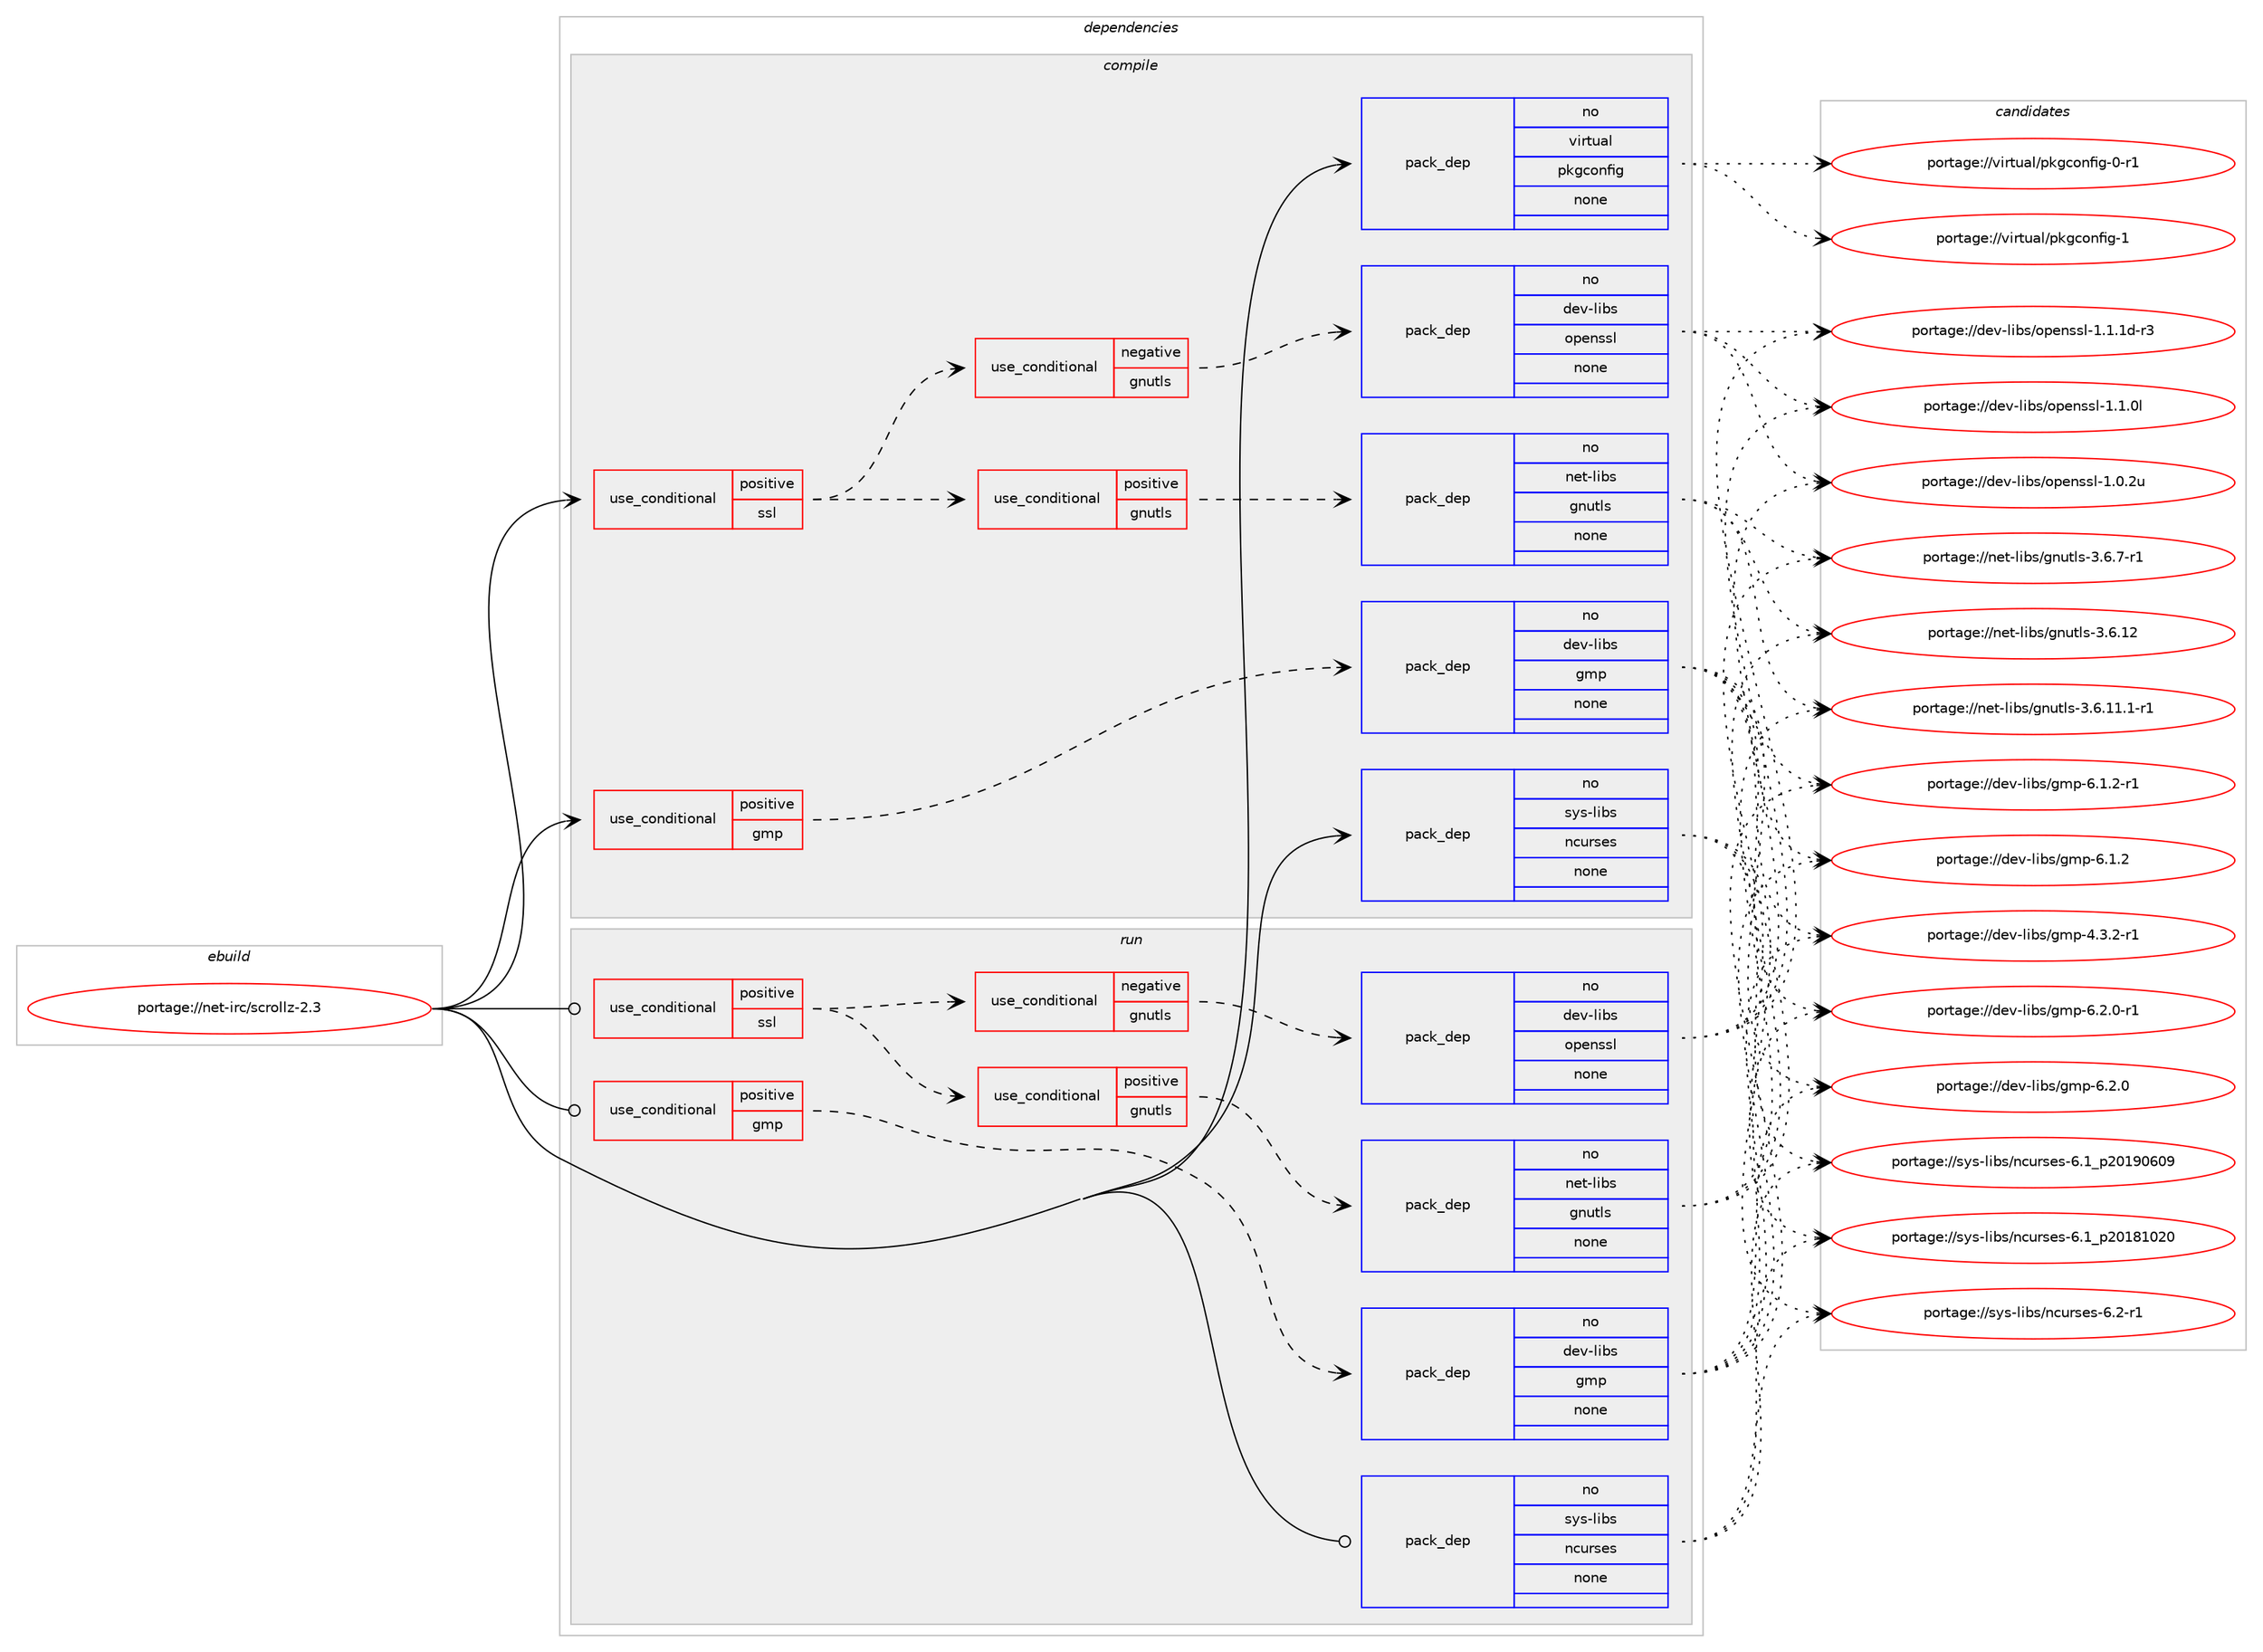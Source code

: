 digraph prolog {

# *************
# Graph options
# *************

newrank=true;
concentrate=true;
compound=true;
graph [rankdir=LR,fontname=Helvetica,fontsize=10,ranksep=1.5];#, ranksep=2.5, nodesep=0.2];
edge  [arrowhead=vee];
node  [fontname=Helvetica,fontsize=10];

# **********
# The ebuild
# **********

subgraph cluster_leftcol {
color=gray;
rank=same;
label=<<i>ebuild</i>>;
id [label="portage://net-irc/scrollz-2.3", color=red, width=4, href="../net-irc/scrollz-2.3.svg"];
}

# ****************
# The dependencies
# ****************

subgraph cluster_midcol {
color=gray;
label=<<i>dependencies</i>>;
subgraph cluster_compile {
fillcolor="#eeeeee";
style=filled;
label=<<i>compile</i>>;
subgraph cond26728 {
dependency125556 [label=<<TABLE BORDER="0" CELLBORDER="1" CELLSPACING="0" CELLPADDING="4"><TR><TD ROWSPAN="3" CELLPADDING="10">use_conditional</TD></TR><TR><TD>positive</TD></TR><TR><TD>gmp</TD></TR></TABLE>>, shape=none, color=red];
subgraph pack96650 {
dependency125557 [label=<<TABLE BORDER="0" CELLBORDER="1" CELLSPACING="0" CELLPADDING="4" WIDTH="220"><TR><TD ROWSPAN="6" CELLPADDING="30">pack_dep</TD></TR><TR><TD WIDTH="110">no</TD></TR><TR><TD>dev-libs</TD></TR><TR><TD>gmp</TD></TR><TR><TD>none</TD></TR><TR><TD></TD></TR></TABLE>>, shape=none, color=blue];
}
dependency125556:e -> dependency125557:w [weight=20,style="dashed",arrowhead="vee"];
}
id:e -> dependency125556:w [weight=20,style="solid",arrowhead="vee"];
subgraph cond26729 {
dependency125558 [label=<<TABLE BORDER="0" CELLBORDER="1" CELLSPACING="0" CELLPADDING="4"><TR><TD ROWSPAN="3" CELLPADDING="10">use_conditional</TD></TR><TR><TD>positive</TD></TR><TR><TD>ssl</TD></TR></TABLE>>, shape=none, color=red];
subgraph cond26730 {
dependency125559 [label=<<TABLE BORDER="0" CELLBORDER="1" CELLSPACING="0" CELLPADDING="4"><TR><TD ROWSPAN="3" CELLPADDING="10">use_conditional</TD></TR><TR><TD>positive</TD></TR><TR><TD>gnutls</TD></TR></TABLE>>, shape=none, color=red];
subgraph pack96651 {
dependency125560 [label=<<TABLE BORDER="0" CELLBORDER="1" CELLSPACING="0" CELLPADDING="4" WIDTH="220"><TR><TD ROWSPAN="6" CELLPADDING="30">pack_dep</TD></TR><TR><TD WIDTH="110">no</TD></TR><TR><TD>net-libs</TD></TR><TR><TD>gnutls</TD></TR><TR><TD>none</TD></TR><TR><TD></TD></TR></TABLE>>, shape=none, color=blue];
}
dependency125559:e -> dependency125560:w [weight=20,style="dashed",arrowhead="vee"];
}
dependency125558:e -> dependency125559:w [weight=20,style="dashed",arrowhead="vee"];
subgraph cond26731 {
dependency125561 [label=<<TABLE BORDER="0" CELLBORDER="1" CELLSPACING="0" CELLPADDING="4"><TR><TD ROWSPAN="3" CELLPADDING="10">use_conditional</TD></TR><TR><TD>negative</TD></TR><TR><TD>gnutls</TD></TR></TABLE>>, shape=none, color=red];
subgraph pack96652 {
dependency125562 [label=<<TABLE BORDER="0" CELLBORDER="1" CELLSPACING="0" CELLPADDING="4" WIDTH="220"><TR><TD ROWSPAN="6" CELLPADDING="30">pack_dep</TD></TR><TR><TD WIDTH="110">no</TD></TR><TR><TD>dev-libs</TD></TR><TR><TD>openssl</TD></TR><TR><TD>none</TD></TR><TR><TD></TD></TR></TABLE>>, shape=none, color=blue];
}
dependency125561:e -> dependency125562:w [weight=20,style="dashed",arrowhead="vee"];
}
dependency125558:e -> dependency125561:w [weight=20,style="dashed",arrowhead="vee"];
}
id:e -> dependency125558:w [weight=20,style="solid",arrowhead="vee"];
subgraph pack96653 {
dependency125563 [label=<<TABLE BORDER="0" CELLBORDER="1" CELLSPACING="0" CELLPADDING="4" WIDTH="220"><TR><TD ROWSPAN="6" CELLPADDING="30">pack_dep</TD></TR><TR><TD WIDTH="110">no</TD></TR><TR><TD>sys-libs</TD></TR><TR><TD>ncurses</TD></TR><TR><TD>none</TD></TR><TR><TD></TD></TR></TABLE>>, shape=none, color=blue];
}
id:e -> dependency125563:w [weight=20,style="solid",arrowhead="vee"];
subgraph pack96654 {
dependency125564 [label=<<TABLE BORDER="0" CELLBORDER="1" CELLSPACING="0" CELLPADDING="4" WIDTH="220"><TR><TD ROWSPAN="6" CELLPADDING="30">pack_dep</TD></TR><TR><TD WIDTH="110">no</TD></TR><TR><TD>virtual</TD></TR><TR><TD>pkgconfig</TD></TR><TR><TD>none</TD></TR><TR><TD></TD></TR></TABLE>>, shape=none, color=blue];
}
id:e -> dependency125564:w [weight=20,style="solid",arrowhead="vee"];
}
subgraph cluster_compileandrun {
fillcolor="#eeeeee";
style=filled;
label=<<i>compile and run</i>>;
}
subgraph cluster_run {
fillcolor="#eeeeee";
style=filled;
label=<<i>run</i>>;
subgraph cond26732 {
dependency125565 [label=<<TABLE BORDER="0" CELLBORDER="1" CELLSPACING="0" CELLPADDING="4"><TR><TD ROWSPAN="3" CELLPADDING="10">use_conditional</TD></TR><TR><TD>positive</TD></TR><TR><TD>gmp</TD></TR></TABLE>>, shape=none, color=red];
subgraph pack96655 {
dependency125566 [label=<<TABLE BORDER="0" CELLBORDER="1" CELLSPACING="0" CELLPADDING="4" WIDTH="220"><TR><TD ROWSPAN="6" CELLPADDING="30">pack_dep</TD></TR><TR><TD WIDTH="110">no</TD></TR><TR><TD>dev-libs</TD></TR><TR><TD>gmp</TD></TR><TR><TD>none</TD></TR><TR><TD></TD></TR></TABLE>>, shape=none, color=blue];
}
dependency125565:e -> dependency125566:w [weight=20,style="dashed",arrowhead="vee"];
}
id:e -> dependency125565:w [weight=20,style="solid",arrowhead="odot"];
subgraph cond26733 {
dependency125567 [label=<<TABLE BORDER="0" CELLBORDER="1" CELLSPACING="0" CELLPADDING="4"><TR><TD ROWSPAN="3" CELLPADDING="10">use_conditional</TD></TR><TR><TD>positive</TD></TR><TR><TD>ssl</TD></TR></TABLE>>, shape=none, color=red];
subgraph cond26734 {
dependency125568 [label=<<TABLE BORDER="0" CELLBORDER="1" CELLSPACING="0" CELLPADDING="4"><TR><TD ROWSPAN="3" CELLPADDING="10">use_conditional</TD></TR><TR><TD>positive</TD></TR><TR><TD>gnutls</TD></TR></TABLE>>, shape=none, color=red];
subgraph pack96656 {
dependency125569 [label=<<TABLE BORDER="0" CELLBORDER="1" CELLSPACING="0" CELLPADDING="4" WIDTH="220"><TR><TD ROWSPAN="6" CELLPADDING="30">pack_dep</TD></TR><TR><TD WIDTH="110">no</TD></TR><TR><TD>net-libs</TD></TR><TR><TD>gnutls</TD></TR><TR><TD>none</TD></TR><TR><TD></TD></TR></TABLE>>, shape=none, color=blue];
}
dependency125568:e -> dependency125569:w [weight=20,style="dashed",arrowhead="vee"];
}
dependency125567:e -> dependency125568:w [weight=20,style="dashed",arrowhead="vee"];
subgraph cond26735 {
dependency125570 [label=<<TABLE BORDER="0" CELLBORDER="1" CELLSPACING="0" CELLPADDING="4"><TR><TD ROWSPAN="3" CELLPADDING="10">use_conditional</TD></TR><TR><TD>negative</TD></TR><TR><TD>gnutls</TD></TR></TABLE>>, shape=none, color=red];
subgraph pack96657 {
dependency125571 [label=<<TABLE BORDER="0" CELLBORDER="1" CELLSPACING="0" CELLPADDING="4" WIDTH="220"><TR><TD ROWSPAN="6" CELLPADDING="30">pack_dep</TD></TR><TR><TD WIDTH="110">no</TD></TR><TR><TD>dev-libs</TD></TR><TR><TD>openssl</TD></TR><TR><TD>none</TD></TR><TR><TD></TD></TR></TABLE>>, shape=none, color=blue];
}
dependency125570:e -> dependency125571:w [weight=20,style="dashed",arrowhead="vee"];
}
dependency125567:e -> dependency125570:w [weight=20,style="dashed",arrowhead="vee"];
}
id:e -> dependency125567:w [weight=20,style="solid",arrowhead="odot"];
subgraph pack96658 {
dependency125572 [label=<<TABLE BORDER="0" CELLBORDER="1" CELLSPACING="0" CELLPADDING="4" WIDTH="220"><TR><TD ROWSPAN="6" CELLPADDING="30">pack_dep</TD></TR><TR><TD WIDTH="110">no</TD></TR><TR><TD>sys-libs</TD></TR><TR><TD>ncurses</TD></TR><TR><TD>none</TD></TR><TR><TD></TD></TR></TABLE>>, shape=none, color=blue];
}
id:e -> dependency125572:w [weight=20,style="solid",arrowhead="odot"];
}
}

# **************
# The candidates
# **************

subgraph cluster_choices {
rank=same;
color=gray;
label=<<i>candidates</i>>;

subgraph choice96650 {
color=black;
nodesep=1;
choice1001011184510810598115471031091124554465046484511449 [label="portage://dev-libs/gmp-6.2.0-r1", color=red, width=4,href="../dev-libs/gmp-6.2.0-r1.svg"];
choice100101118451081059811547103109112455446504648 [label="portage://dev-libs/gmp-6.2.0", color=red, width=4,href="../dev-libs/gmp-6.2.0.svg"];
choice1001011184510810598115471031091124554464946504511449 [label="portage://dev-libs/gmp-6.1.2-r1", color=red, width=4,href="../dev-libs/gmp-6.1.2-r1.svg"];
choice100101118451081059811547103109112455446494650 [label="portage://dev-libs/gmp-6.1.2", color=red, width=4,href="../dev-libs/gmp-6.1.2.svg"];
choice1001011184510810598115471031091124552465146504511449 [label="portage://dev-libs/gmp-4.3.2-r1", color=red, width=4,href="../dev-libs/gmp-4.3.2-r1.svg"];
dependency125557:e -> choice1001011184510810598115471031091124554465046484511449:w [style=dotted,weight="100"];
dependency125557:e -> choice100101118451081059811547103109112455446504648:w [style=dotted,weight="100"];
dependency125557:e -> choice1001011184510810598115471031091124554464946504511449:w [style=dotted,weight="100"];
dependency125557:e -> choice100101118451081059811547103109112455446494650:w [style=dotted,weight="100"];
dependency125557:e -> choice1001011184510810598115471031091124552465146504511449:w [style=dotted,weight="100"];
}
subgraph choice96651 {
color=black;
nodesep=1;
choice1101011164510810598115471031101171161081154551465446554511449 [label="portage://net-libs/gnutls-3.6.7-r1", color=red, width=4,href="../net-libs/gnutls-3.6.7-r1.svg"];
choice11010111645108105981154710311011711610811545514654464950 [label="portage://net-libs/gnutls-3.6.12", color=red, width=4,href="../net-libs/gnutls-3.6.12.svg"];
choice1101011164510810598115471031101171161081154551465446494946494511449 [label="portage://net-libs/gnutls-3.6.11.1-r1", color=red, width=4,href="../net-libs/gnutls-3.6.11.1-r1.svg"];
dependency125560:e -> choice1101011164510810598115471031101171161081154551465446554511449:w [style=dotted,weight="100"];
dependency125560:e -> choice11010111645108105981154710311011711610811545514654464950:w [style=dotted,weight="100"];
dependency125560:e -> choice1101011164510810598115471031101171161081154551465446494946494511449:w [style=dotted,weight="100"];
}
subgraph choice96652 {
color=black;
nodesep=1;
choice1001011184510810598115471111121011101151151084549464946491004511451 [label="portage://dev-libs/openssl-1.1.1d-r3", color=red, width=4,href="../dev-libs/openssl-1.1.1d-r3.svg"];
choice100101118451081059811547111112101110115115108454946494648108 [label="portage://dev-libs/openssl-1.1.0l", color=red, width=4,href="../dev-libs/openssl-1.1.0l.svg"];
choice100101118451081059811547111112101110115115108454946484650117 [label="portage://dev-libs/openssl-1.0.2u", color=red, width=4,href="../dev-libs/openssl-1.0.2u.svg"];
dependency125562:e -> choice1001011184510810598115471111121011101151151084549464946491004511451:w [style=dotted,weight="100"];
dependency125562:e -> choice100101118451081059811547111112101110115115108454946494648108:w [style=dotted,weight="100"];
dependency125562:e -> choice100101118451081059811547111112101110115115108454946484650117:w [style=dotted,weight="100"];
}
subgraph choice96653 {
color=black;
nodesep=1;
choice11512111545108105981154711099117114115101115455446504511449 [label="portage://sys-libs/ncurses-6.2-r1", color=red, width=4,href="../sys-libs/ncurses-6.2-r1.svg"];
choice1151211154510810598115471109911711411510111545544649951125048495748544857 [label="portage://sys-libs/ncurses-6.1_p20190609", color=red, width=4,href="../sys-libs/ncurses-6.1_p20190609.svg"];
choice1151211154510810598115471109911711411510111545544649951125048495649485048 [label="portage://sys-libs/ncurses-6.1_p20181020", color=red, width=4,href="../sys-libs/ncurses-6.1_p20181020.svg"];
dependency125563:e -> choice11512111545108105981154711099117114115101115455446504511449:w [style=dotted,weight="100"];
dependency125563:e -> choice1151211154510810598115471109911711411510111545544649951125048495748544857:w [style=dotted,weight="100"];
dependency125563:e -> choice1151211154510810598115471109911711411510111545544649951125048495649485048:w [style=dotted,weight="100"];
}
subgraph choice96654 {
color=black;
nodesep=1;
choice1181051141161179710847112107103991111101021051034549 [label="portage://virtual/pkgconfig-1", color=red, width=4,href="../virtual/pkgconfig-1.svg"];
choice11810511411611797108471121071039911111010210510345484511449 [label="portage://virtual/pkgconfig-0-r1", color=red, width=4,href="../virtual/pkgconfig-0-r1.svg"];
dependency125564:e -> choice1181051141161179710847112107103991111101021051034549:w [style=dotted,weight="100"];
dependency125564:e -> choice11810511411611797108471121071039911111010210510345484511449:w [style=dotted,weight="100"];
}
subgraph choice96655 {
color=black;
nodesep=1;
choice1001011184510810598115471031091124554465046484511449 [label="portage://dev-libs/gmp-6.2.0-r1", color=red, width=4,href="../dev-libs/gmp-6.2.0-r1.svg"];
choice100101118451081059811547103109112455446504648 [label="portage://dev-libs/gmp-6.2.0", color=red, width=4,href="../dev-libs/gmp-6.2.0.svg"];
choice1001011184510810598115471031091124554464946504511449 [label="portage://dev-libs/gmp-6.1.2-r1", color=red, width=4,href="../dev-libs/gmp-6.1.2-r1.svg"];
choice100101118451081059811547103109112455446494650 [label="portage://dev-libs/gmp-6.1.2", color=red, width=4,href="../dev-libs/gmp-6.1.2.svg"];
choice1001011184510810598115471031091124552465146504511449 [label="portage://dev-libs/gmp-4.3.2-r1", color=red, width=4,href="../dev-libs/gmp-4.3.2-r1.svg"];
dependency125566:e -> choice1001011184510810598115471031091124554465046484511449:w [style=dotted,weight="100"];
dependency125566:e -> choice100101118451081059811547103109112455446504648:w [style=dotted,weight="100"];
dependency125566:e -> choice1001011184510810598115471031091124554464946504511449:w [style=dotted,weight="100"];
dependency125566:e -> choice100101118451081059811547103109112455446494650:w [style=dotted,weight="100"];
dependency125566:e -> choice1001011184510810598115471031091124552465146504511449:w [style=dotted,weight="100"];
}
subgraph choice96656 {
color=black;
nodesep=1;
choice1101011164510810598115471031101171161081154551465446554511449 [label="portage://net-libs/gnutls-3.6.7-r1", color=red, width=4,href="../net-libs/gnutls-3.6.7-r1.svg"];
choice11010111645108105981154710311011711610811545514654464950 [label="portage://net-libs/gnutls-3.6.12", color=red, width=4,href="../net-libs/gnutls-3.6.12.svg"];
choice1101011164510810598115471031101171161081154551465446494946494511449 [label="portage://net-libs/gnutls-3.6.11.1-r1", color=red, width=4,href="../net-libs/gnutls-3.6.11.1-r1.svg"];
dependency125569:e -> choice1101011164510810598115471031101171161081154551465446554511449:w [style=dotted,weight="100"];
dependency125569:e -> choice11010111645108105981154710311011711610811545514654464950:w [style=dotted,weight="100"];
dependency125569:e -> choice1101011164510810598115471031101171161081154551465446494946494511449:w [style=dotted,weight="100"];
}
subgraph choice96657 {
color=black;
nodesep=1;
choice1001011184510810598115471111121011101151151084549464946491004511451 [label="portage://dev-libs/openssl-1.1.1d-r3", color=red, width=4,href="../dev-libs/openssl-1.1.1d-r3.svg"];
choice100101118451081059811547111112101110115115108454946494648108 [label="portage://dev-libs/openssl-1.1.0l", color=red, width=4,href="../dev-libs/openssl-1.1.0l.svg"];
choice100101118451081059811547111112101110115115108454946484650117 [label="portage://dev-libs/openssl-1.0.2u", color=red, width=4,href="../dev-libs/openssl-1.0.2u.svg"];
dependency125571:e -> choice1001011184510810598115471111121011101151151084549464946491004511451:w [style=dotted,weight="100"];
dependency125571:e -> choice100101118451081059811547111112101110115115108454946494648108:w [style=dotted,weight="100"];
dependency125571:e -> choice100101118451081059811547111112101110115115108454946484650117:w [style=dotted,weight="100"];
}
subgraph choice96658 {
color=black;
nodesep=1;
choice11512111545108105981154711099117114115101115455446504511449 [label="portage://sys-libs/ncurses-6.2-r1", color=red, width=4,href="../sys-libs/ncurses-6.2-r1.svg"];
choice1151211154510810598115471109911711411510111545544649951125048495748544857 [label="portage://sys-libs/ncurses-6.1_p20190609", color=red, width=4,href="../sys-libs/ncurses-6.1_p20190609.svg"];
choice1151211154510810598115471109911711411510111545544649951125048495649485048 [label="portage://sys-libs/ncurses-6.1_p20181020", color=red, width=4,href="../sys-libs/ncurses-6.1_p20181020.svg"];
dependency125572:e -> choice11512111545108105981154711099117114115101115455446504511449:w [style=dotted,weight="100"];
dependency125572:e -> choice1151211154510810598115471109911711411510111545544649951125048495748544857:w [style=dotted,weight="100"];
dependency125572:e -> choice1151211154510810598115471109911711411510111545544649951125048495649485048:w [style=dotted,weight="100"];
}
}

}
